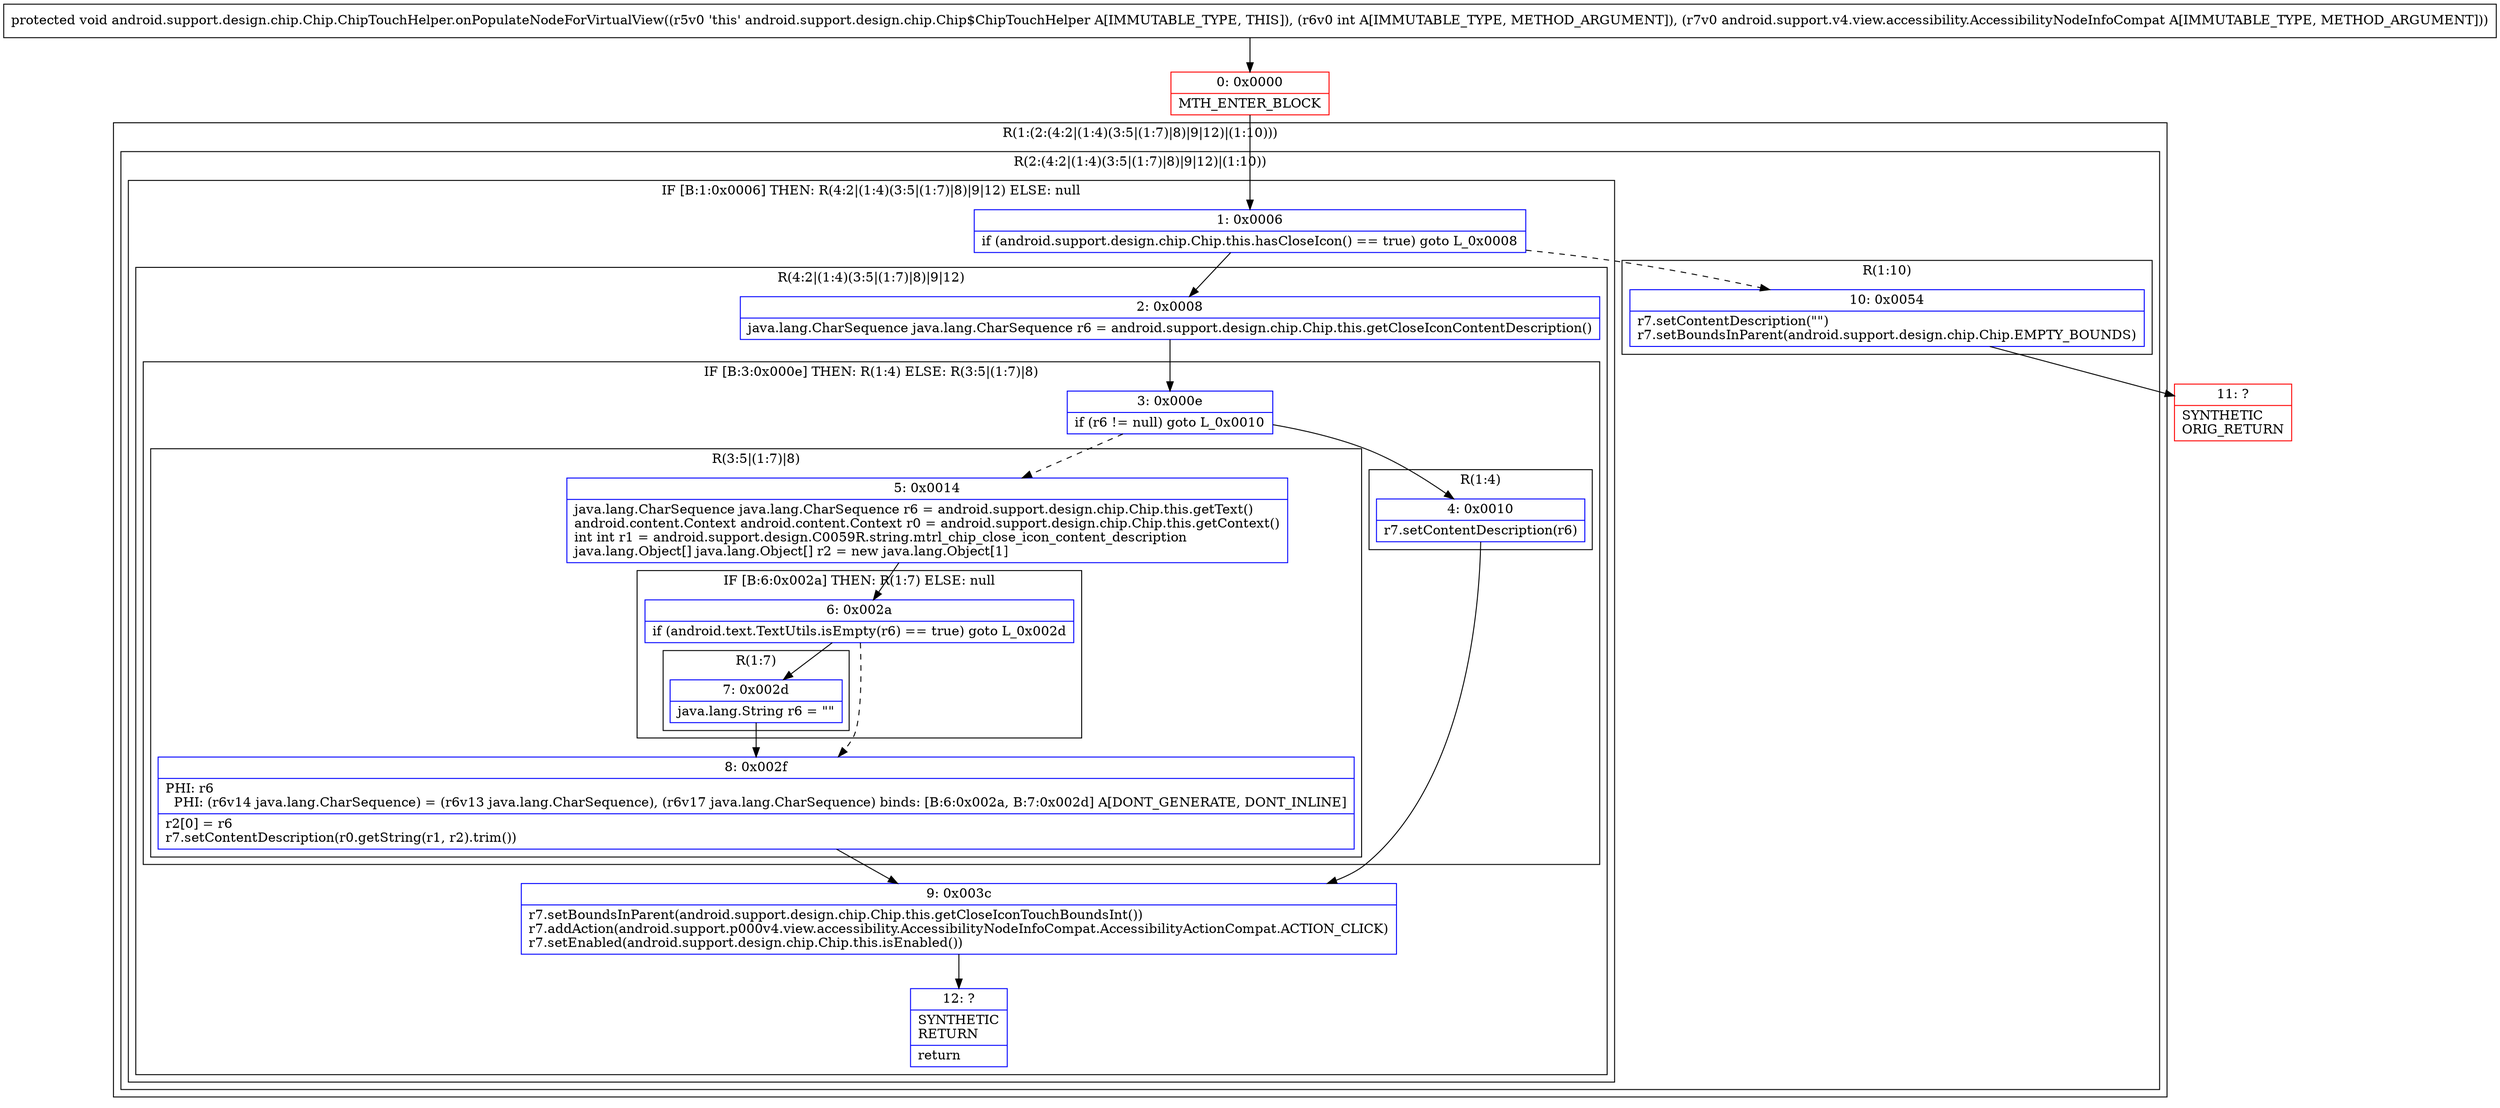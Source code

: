 digraph "CFG forandroid.support.design.chip.Chip.ChipTouchHelper.onPopulateNodeForVirtualView(ILandroid\/support\/v4\/view\/accessibility\/AccessibilityNodeInfoCompat;)V" {
subgraph cluster_Region_1652332533 {
label = "R(1:(2:(4:2|(1:4)(3:5|(1:7)|8)|9|12)|(1:10)))";
node [shape=record,color=blue];
subgraph cluster_Region_860724817 {
label = "R(2:(4:2|(1:4)(3:5|(1:7)|8)|9|12)|(1:10))";
node [shape=record,color=blue];
subgraph cluster_IfRegion_492526774 {
label = "IF [B:1:0x0006] THEN: R(4:2|(1:4)(3:5|(1:7)|8)|9|12) ELSE: null";
node [shape=record,color=blue];
Node_1 [shape=record,label="{1\:\ 0x0006|if (android.support.design.chip.Chip.this.hasCloseIcon() == true) goto L_0x0008\l}"];
subgraph cluster_Region_1873405823 {
label = "R(4:2|(1:4)(3:5|(1:7)|8)|9|12)";
node [shape=record,color=blue];
Node_2 [shape=record,label="{2\:\ 0x0008|java.lang.CharSequence java.lang.CharSequence r6 = android.support.design.chip.Chip.this.getCloseIconContentDescription()\l}"];
subgraph cluster_IfRegion_560764930 {
label = "IF [B:3:0x000e] THEN: R(1:4) ELSE: R(3:5|(1:7)|8)";
node [shape=record,color=blue];
Node_3 [shape=record,label="{3\:\ 0x000e|if (r6 != null) goto L_0x0010\l}"];
subgraph cluster_Region_74676905 {
label = "R(1:4)";
node [shape=record,color=blue];
Node_4 [shape=record,label="{4\:\ 0x0010|r7.setContentDescription(r6)\l}"];
}
subgraph cluster_Region_1578754779 {
label = "R(3:5|(1:7)|8)";
node [shape=record,color=blue];
Node_5 [shape=record,label="{5\:\ 0x0014|java.lang.CharSequence java.lang.CharSequence r6 = android.support.design.chip.Chip.this.getText()\landroid.content.Context android.content.Context r0 = android.support.design.chip.Chip.this.getContext()\lint int r1 = android.support.design.C0059R.string.mtrl_chip_close_icon_content_description\ljava.lang.Object[] java.lang.Object[] r2 = new java.lang.Object[1]\l}"];
subgraph cluster_IfRegion_1002589991 {
label = "IF [B:6:0x002a] THEN: R(1:7) ELSE: null";
node [shape=record,color=blue];
Node_6 [shape=record,label="{6\:\ 0x002a|if (android.text.TextUtils.isEmpty(r6) == true) goto L_0x002d\l}"];
subgraph cluster_Region_2125165688 {
label = "R(1:7)";
node [shape=record,color=blue];
Node_7 [shape=record,label="{7\:\ 0x002d|java.lang.String r6 = \"\"\l}"];
}
}
Node_8 [shape=record,label="{8\:\ 0x002f|PHI: r6 \l  PHI: (r6v14 java.lang.CharSequence) = (r6v13 java.lang.CharSequence), (r6v17 java.lang.CharSequence) binds: [B:6:0x002a, B:7:0x002d] A[DONT_GENERATE, DONT_INLINE]\l|r2[0] = r6\lr7.setContentDescription(r0.getString(r1, r2).trim())\l}"];
}
}
Node_9 [shape=record,label="{9\:\ 0x003c|r7.setBoundsInParent(android.support.design.chip.Chip.this.getCloseIconTouchBoundsInt())\lr7.addAction(android.support.p000v4.view.accessibility.AccessibilityNodeInfoCompat.AccessibilityActionCompat.ACTION_CLICK)\lr7.setEnabled(android.support.design.chip.Chip.this.isEnabled())\l}"];
Node_12 [shape=record,label="{12\:\ ?|SYNTHETIC\lRETURN\l|return\l}"];
}
}
subgraph cluster_Region_506878528 {
label = "R(1:10)";
node [shape=record,color=blue];
Node_10 [shape=record,label="{10\:\ 0x0054|r7.setContentDescription(\"\")\lr7.setBoundsInParent(android.support.design.chip.Chip.EMPTY_BOUNDS)\l}"];
}
}
}
Node_0 [shape=record,color=red,label="{0\:\ 0x0000|MTH_ENTER_BLOCK\l}"];
Node_11 [shape=record,color=red,label="{11\:\ ?|SYNTHETIC\lORIG_RETURN\l}"];
MethodNode[shape=record,label="{protected void android.support.design.chip.Chip.ChipTouchHelper.onPopulateNodeForVirtualView((r5v0 'this' android.support.design.chip.Chip$ChipTouchHelper A[IMMUTABLE_TYPE, THIS]), (r6v0 int A[IMMUTABLE_TYPE, METHOD_ARGUMENT]), (r7v0 android.support.v4.view.accessibility.AccessibilityNodeInfoCompat A[IMMUTABLE_TYPE, METHOD_ARGUMENT])) }"];
MethodNode -> Node_0;
Node_1 -> Node_2;
Node_1 -> Node_10[style=dashed];
Node_2 -> Node_3;
Node_3 -> Node_4;
Node_3 -> Node_5[style=dashed];
Node_4 -> Node_9;
Node_5 -> Node_6;
Node_6 -> Node_7;
Node_6 -> Node_8[style=dashed];
Node_7 -> Node_8;
Node_8 -> Node_9;
Node_9 -> Node_12;
Node_10 -> Node_11;
Node_0 -> Node_1;
}

